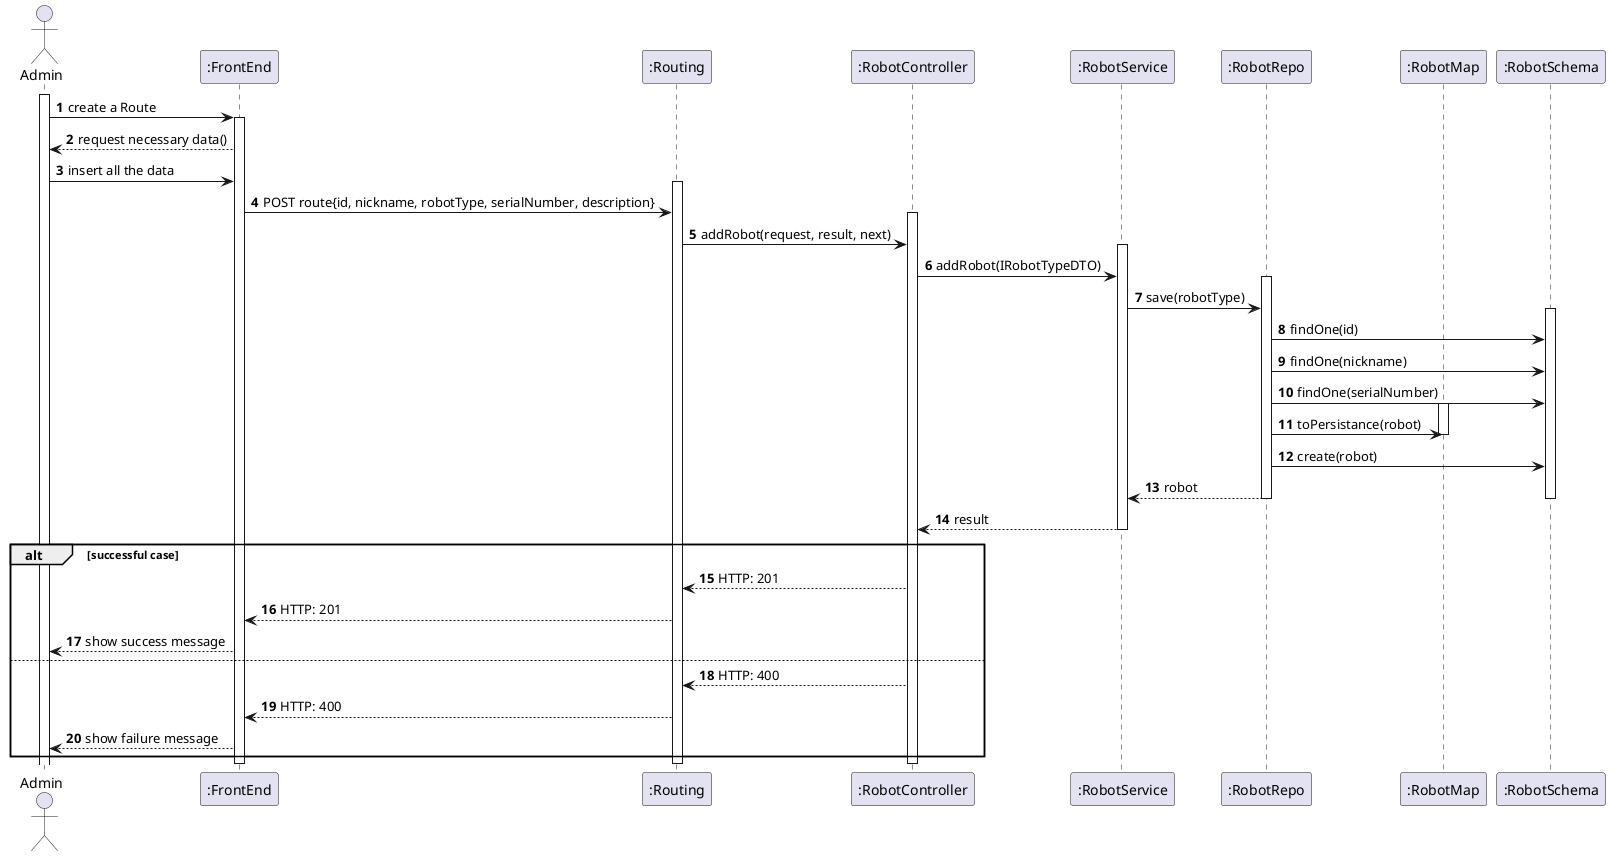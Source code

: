 @startuml
autonumber
'hide footbox
actor "Admin" as admin

participant ":FrontEnd" as sys
participant ":Routing" as route
participant ":RobotController" as ctrl
participant ":RobotService" as srvc
participant ":RobotRepo" as repo
participant ":RobotMap" as rMap
participant ":RobotSchema" as rSchema

activate admin
admin -> sys: create a Route
activate sys
sys --> admin: request necessary data()
admin -> sys : insert all the data
activate route
sys -> route: POST route{id, nickname, robotType, serialNumber, description}
activate ctrl
route -> ctrl: addRobot(request, result, next)
activate srvc
ctrl -> srvc: addRobot(IRobotTypeDTO)
activate repo
srvc -> repo: save(robotType)
activate rSchema
repo -> rSchema: findOne(id)
repo -> rSchema: findOne(nickname) 
repo -> rSchema: findOne(serialNumber) 
activate rMap
repo -> rMap: toPersistance(robot)
deactivate rMap
repo -> rSchema: create(robot)
repo --> srvc: robot
deactivate rSchema
deactivate repo
srvc --> ctrl: result
deactivate srvc

alt successful case
    ctrl --> route : HTTP: 201
    route --> sys: HTTP: 201
    sys --> admin: show success message
else
    ctrl --> route : HTTP: 400
    route --> sys: HTTP: 400
    sys --> admin: show failure message
end

deactivate ctrl
deactivate route
deactivate sys
@enduml